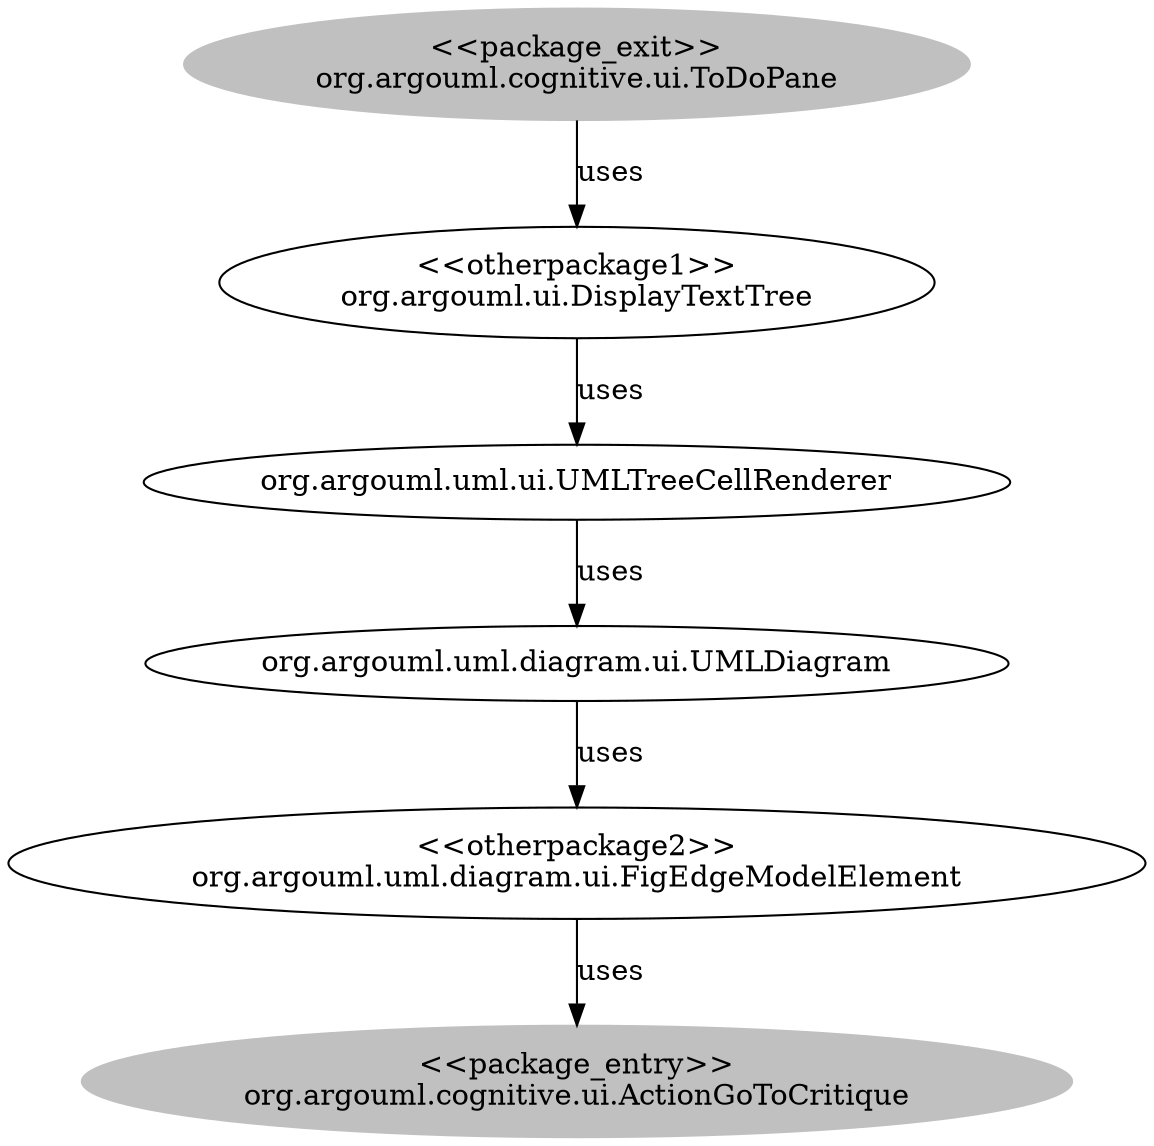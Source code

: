 digraph cd {
	org_argouml_cognitive_ui_ToDoPane [label="<<package_exit>>
org.argouml.cognitive.ui.ToDoPane",style=filled,color="grey"];
	org_argouml_cognitive_ui_ActionGoToCritique [label="<<package_entry>>
org.argouml.cognitive.ui.ActionGoToCritique",style=filled,color="grey"];
	org_argouml_ui_DisplayTextTree [label="<<otherpackage1>>
org.argouml.ui.DisplayTextTree"];
	org_argouml_uml_diagram_ui_FigEdgeModelElement [label="<<otherpackage2>>
org.argouml.uml.diagram.ui.FigEdgeModelElement"];
	org_argouml_uml_ui_UMLTreeCellRenderer [label="org.argouml.uml.ui.UMLTreeCellRenderer"];
	org_argouml_uml_diagram_ui_UMLDiagram [label="org.argouml.uml.diagram.ui.UMLDiagram"];
	org_argouml_cognitive_ui_ToDoPane -> org_argouml_ui_DisplayTextTree [label=uses];
	org_argouml_uml_diagram_ui_FigEdgeModelElement -> org_argouml_cognitive_ui_ActionGoToCritique [label=uses];
	org_argouml_ui_DisplayTextTree -> org_argouml_uml_ui_UMLTreeCellRenderer [label=uses];
	org_argouml_uml_ui_UMLTreeCellRenderer -> org_argouml_uml_diagram_ui_UMLDiagram [label=uses];
	org_argouml_uml_diagram_ui_UMLDiagram -> org_argouml_uml_diagram_ui_FigEdgeModelElement [label=uses];
}
